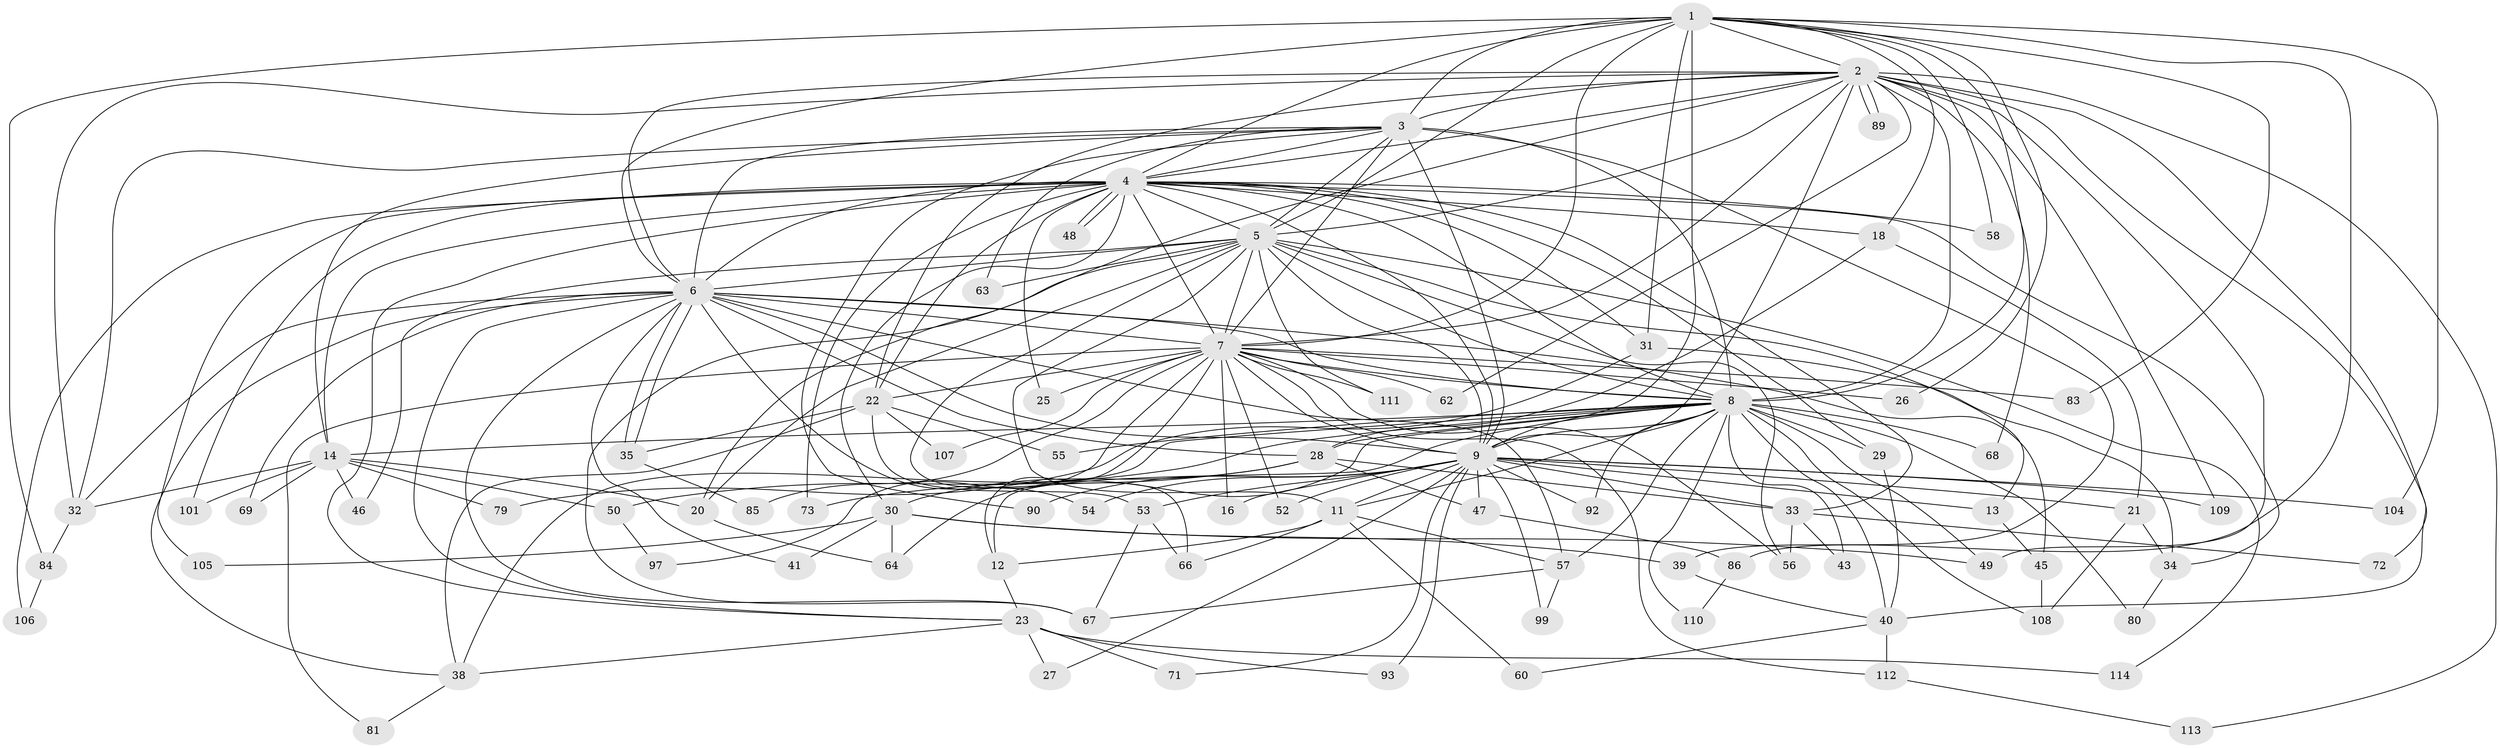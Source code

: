 // original degree distribution, {19: 0.017391304347826087, 22: 0.008695652173913044, 14: 0.008695652173913044, 25: 0.008695652173913044, 21: 0.017391304347826087, 24: 0.008695652173913044, 29: 0.008695652173913044, 15: 0.008695652173913044, 6: 0.017391304347826087, 4: 0.0782608695652174, 3: 0.16521739130434782, 5: 0.05217391304347826, 2: 0.5565217391304348, 9: 0.008695652173913044, 8: 0.008695652173913044, 7: 0.02608695652173913}
// Generated by graph-tools (version 1.1) at 2025/41/03/06/25 10:41:42]
// undirected, 84 vertices, 210 edges
graph export_dot {
graph [start="1"]
  node [color=gray90,style=filled];
  1 [super="+103"];
  2 [super="+102"];
  3 [super="+19"];
  4 [super="+15"];
  5 [super="+24"];
  6 [super="+78"];
  7 [super="+76"];
  8 [super="+61"];
  9 [super="+10"];
  11 [super="+65"];
  12 [super="+42"];
  13;
  14 [super="+17"];
  16;
  18 [super="+82"];
  20;
  21;
  22 [super="+74"];
  23 [super="+36"];
  25;
  26;
  27;
  28 [super="+91"];
  29 [super="+75"];
  30 [super="+94"];
  31;
  32 [super="+96"];
  33 [super="+37"];
  34 [super="+59"];
  35 [super="+44"];
  38 [super="+70"];
  39;
  40 [super="+51"];
  41;
  43;
  45;
  46;
  47;
  48;
  49;
  50;
  52;
  53 [super="+95"];
  54;
  55;
  56 [super="+87"];
  57 [super="+98"];
  58;
  60;
  62;
  63;
  64 [super="+88"];
  66 [super="+77"];
  67 [super="+100"];
  68;
  69;
  71;
  72;
  73;
  79;
  80;
  81;
  83;
  84;
  85;
  86;
  89;
  90;
  92;
  93;
  97;
  99;
  101;
  104;
  105;
  106;
  107;
  108 [super="+115"];
  109;
  110;
  111;
  112;
  113;
  114;
  1 -- 2;
  1 -- 3;
  1 -- 4 [weight=2];
  1 -- 5;
  1 -- 6;
  1 -- 7;
  1 -- 8 [weight=2];
  1 -- 9 [weight=2];
  1 -- 18;
  1 -- 26;
  1 -- 31;
  1 -- 58;
  1 -- 83;
  1 -- 84;
  1 -- 86;
  1 -- 104;
  2 -- 3;
  2 -- 4;
  2 -- 5;
  2 -- 6;
  2 -- 7;
  2 -- 8 [weight=2];
  2 -- 9 [weight=2];
  2 -- 20;
  2 -- 40;
  2 -- 49;
  2 -- 62;
  2 -- 68;
  2 -- 72;
  2 -- 89;
  2 -- 89;
  2 -- 109;
  2 -- 113;
  2 -- 22;
  2 -- 32;
  3 -- 4;
  3 -- 5;
  3 -- 6;
  3 -- 7;
  3 -- 8;
  3 -- 9 [weight=3];
  3 -- 32;
  3 -- 63;
  3 -- 90;
  3 -- 39;
  3 -- 14;
  4 -- 5;
  4 -- 6;
  4 -- 7;
  4 -- 8;
  4 -- 9 [weight=2];
  4 -- 14;
  4 -- 22;
  4 -- 23;
  4 -- 25;
  4 -- 29;
  4 -- 30;
  4 -- 31;
  4 -- 34;
  4 -- 48;
  4 -- 48;
  4 -- 58;
  4 -- 73;
  4 -- 105;
  4 -- 106;
  4 -- 33;
  4 -- 18 [weight=2];
  4 -- 101;
  5 -- 6;
  5 -- 7;
  5 -- 8;
  5 -- 9 [weight=2];
  5 -- 11;
  5 -- 13;
  5 -- 46;
  5 -- 56;
  5 -- 63;
  5 -- 67;
  5 -- 111;
  5 -- 114;
  5 -- 20;
  5 -- 66;
  6 -- 7;
  6 -- 8;
  6 -- 9 [weight=2];
  6 -- 28;
  6 -- 32;
  6 -- 35;
  6 -- 35;
  6 -- 41;
  6 -- 45;
  6 -- 54;
  6 -- 57;
  6 -- 69;
  6 -- 38;
  6 -- 23;
  6 -- 67;
  7 -- 8;
  7 -- 9 [weight=2];
  7 -- 12;
  7 -- 16;
  7 -- 22;
  7 -- 25;
  7 -- 26;
  7 -- 52;
  7 -- 62;
  7 -- 81;
  7 -- 83;
  7 -- 85;
  7 -- 97;
  7 -- 107;
  7 -- 112;
  7 -- 56;
  7 -- 111;
  8 -- 9 [weight=2];
  8 -- 12;
  8 -- 14;
  8 -- 29;
  8 -- 38;
  8 -- 43;
  8 -- 49;
  8 -- 50;
  8 -- 55;
  8 -- 57;
  8 -- 68;
  8 -- 80;
  8 -- 92;
  8 -- 108;
  8 -- 110;
  8 -- 64;
  8 -- 28;
  8 -- 11;
  8 -- 40;
  9 -- 11;
  9 -- 13;
  9 -- 16;
  9 -- 21;
  9 -- 47;
  9 -- 52;
  9 -- 53;
  9 -- 90;
  9 -- 92;
  9 -- 93;
  9 -- 109;
  9 -- 33;
  9 -- 99;
  9 -- 71;
  9 -- 104;
  9 -- 54;
  9 -- 27;
  11 -- 60;
  11 -- 66;
  11 -- 12;
  11 -- 57;
  12 -- 23;
  13 -- 45;
  14 -- 32;
  14 -- 69;
  14 -- 101;
  14 -- 46;
  14 -- 79;
  14 -- 50;
  14 -- 20;
  18 -- 21;
  18 -- 28;
  20 -- 64;
  21 -- 108;
  21 -- 34;
  22 -- 38;
  22 -- 53;
  22 -- 55;
  22 -- 107;
  22 -- 35;
  23 -- 27;
  23 -- 71;
  23 -- 114;
  23 -- 38;
  23 -- 93;
  28 -- 30;
  28 -- 47;
  28 -- 73;
  28 -- 33;
  29 -- 40;
  30 -- 39;
  30 -- 41;
  30 -- 64;
  30 -- 105;
  30 -- 49;
  31 -- 34;
  31 -- 79;
  32 -- 84;
  33 -- 43;
  33 -- 56;
  33 -- 72;
  34 -- 80;
  35 -- 85;
  38 -- 81;
  39 -- 40;
  40 -- 112;
  40 -- 60;
  45 -- 108;
  47 -- 86;
  50 -- 97;
  53 -- 66;
  53 -- 67;
  57 -- 67;
  57 -- 99;
  84 -- 106;
  86 -- 110;
  112 -- 113;
}
